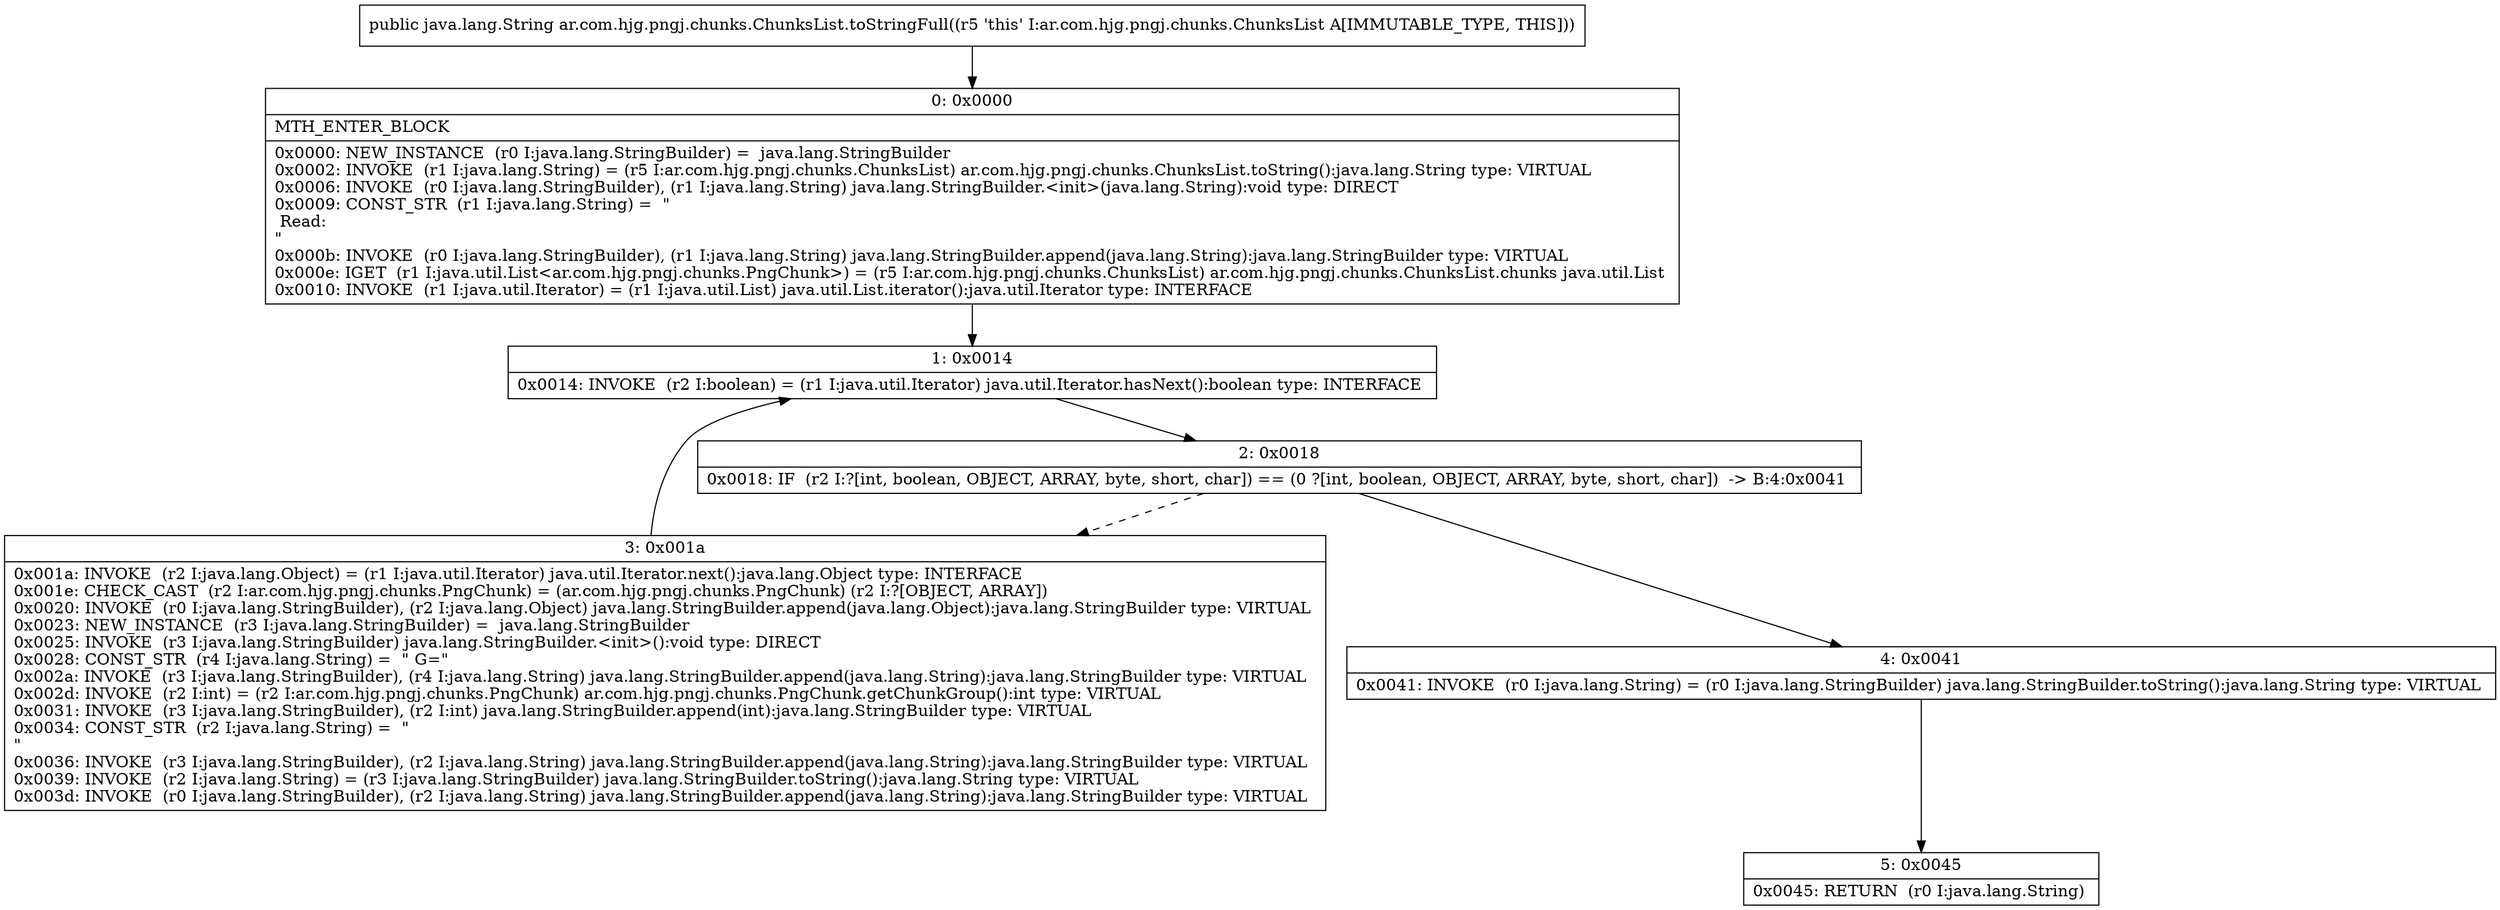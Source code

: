 digraph "CFG forar.com.hjg.pngj.chunks.ChunksList.toStringFull()Ljava\/lang\/String;" {
Node_0 [shape=record,label="{0\:\ 0x0000|MTH_ENTER_BLOCK\l|0x0000: NEW_INSTANCE  (r0 I:java.lang.StringBuilder) =  java.lang.StringBuilder \l0x0002: INVOKE  (r1 I:java.lang.String) = (r5 I:ar.com.hjg.pngj.chunks.ChunksList) ar.com.hjg.pngj.chunks.ChunksList.toString():java.lang.String type: VIRTUAL \l0x0006: INVOKE  (r0 I:java.lang.StringBuilder), (r1 I:java.lang.String) java.lang.StringBuilder.\<init\>(java.lang.String):void type: DIRECT \l0x0009: CONST_STR  (r1 I:java.lang.String) =  \"\l Read:\l\" \l0x000b: INVOKE  (r0 I:java.lang.StringBuilder), (r1 I:java.lang.String) java.lang.StringBuilder.append(java.lang.String):java.lang.StringBuilder type: VIRTUAL \l0x000e: IGET  (r1 I:java.util.List\<ar.com.hjg.pngj.chunks.PngChunk\>) = (r5 I:ar.com.hjg.pngj.chunks.ChunksList) ar.com.hjg.pngj.chunks.ChunksList.chunks java.util.List \l0x0010: INVOKE  (r1 I:java.util.Iterator) = (r1 I:java.util.List) java.util.List.iterator():java.util.Iterator type: INTERFACE \l}"];
Node_1 [shape=record,label="{1\:\ 0x0014|0x0014: INVOKE  (r2 I:boolean) = (r1 I:java.util.Iterator) java.util.Iterator.hasNext():boolean type: INTERFACE \l}"];
Node_2 [shape=record,label="{2\:\ 0x0018|0x0018: IF  (r2 I:?[int, boolean, OBJECT, ARRAY, byte, short, char]) == (0 ?[int, boolean, OBJECT, ARRAY, byte, short, char])  \-\> B:4:0x0041 \l}"];
Node_3 [shape=record,label="{3\:\ 0x001a|0x001a: INVOKE  (r2 I:java.lang.Object) = (r1 I:java.util.Iterator) java.util.Iterator.next():java.lang.Object type: INTERFACE \l0x001e: CHECK_CAST  (r2 I:ar.com.hjg.pngj.chunks.PngChunk) = (ar.com.hjg.pngj.chunks.PngChunk) (r2 I:?[OBJECT, ARRAY]) \l0x0020: INVOKE  (r0 I:java.lang.StringBuilder), (r2 I:java.lang.Object) java.lang.StringBuilder.append(java.lang.Object):java.lang.StringBuilder type: VIRTUAL \l0x0023: NEW_INSTANCE  (r3 I:java.lang.StringBuilder) =  java.lang.StringBuilder \l0x0025: INVOKE  (r3 I:java.lang.StringBuilder) java.lang.StringBuilder.\<init\>():void type: DIRECT \l0x0028: CONST_STR  (r4 I:java.lang.String) =  \" G=\" \l0x002a: INVOKE  (r3 I:java.lang.StringBuilder), (r4 I:java.lang.String) java.lang.StringBuilder.append(java.lang.String):java.lang.StringBuilder type: VIRTUAL \l0x002d: INVOKE  (r2 I:int) = (r2 I:ar.com.hjg.pngj.chunks.PngChunk) ar.com.hjg.pngj.chunks.PngChunk.getChunkGroup():int type: VIRTUAL \l0x0031: INVOKE  (r3 I:java.lang.StringBuilder), (r2 I:int) java.lang.StringBuilder.append(int):java.lang.StringBuilder type: VIRTUAL \l0x0034: CONST_STR  (r2 I:java.lang.String) =  \"\l\" \l0x0036: INVOKE  (r3 I:java.lang.StringBuilder), (r2 I:java.lang.String) java.lang.StringBuilder.append(java.lang.String):java.lang.StringBuilder type: VIRTUAL \l0x0039: INVOKE  (r2 I:java.lang.String) = (r3 I:java.lang.StringBuilder) java.lang.StringBuilder.toString():java.lang.String type: VIRTUAL \l0x003d: INVOKE  (r0 I:java.lang.StringBuilder), (r2 I:java.lang.String) java.lang.StringBuilder.append(java.lang.String):java.lang.StringBuilder type: VIRTUAL \l}"];
Node_4 [shape=record,label="{4\:\ 0x0041|0x0041: INVOKE  (r0 I:java.lang.String) = (r0 I:java.lang.StringBuilder) java.lang.StringBuilder.toString():java.lang.String type: VIRTUAL \l}"];
Node_5 [shape=record,label="{5\:\ 0x0045|0x0045: RETURN  (r0 I:java.lang.String) \l}"];
MethodNode[shape=record,label="{public java.lang.String ar.com.hjg.pngj.chunks.ChunksList.toStringFull((r5 'this' I:ar.com.hjg.pngj.chunks.ChunksList A[IMMUTABLE_TYPE, THIS])) }"];
MethodNode -> Node_0;
Node_0 -> Node_1;
Node_1 -> Node_2;
Node_2 -> Node_3[style=dashed];
Node_2 -> Node_4;
Node_3 -> Node_1;
Node_4 -> Node_5;
}

